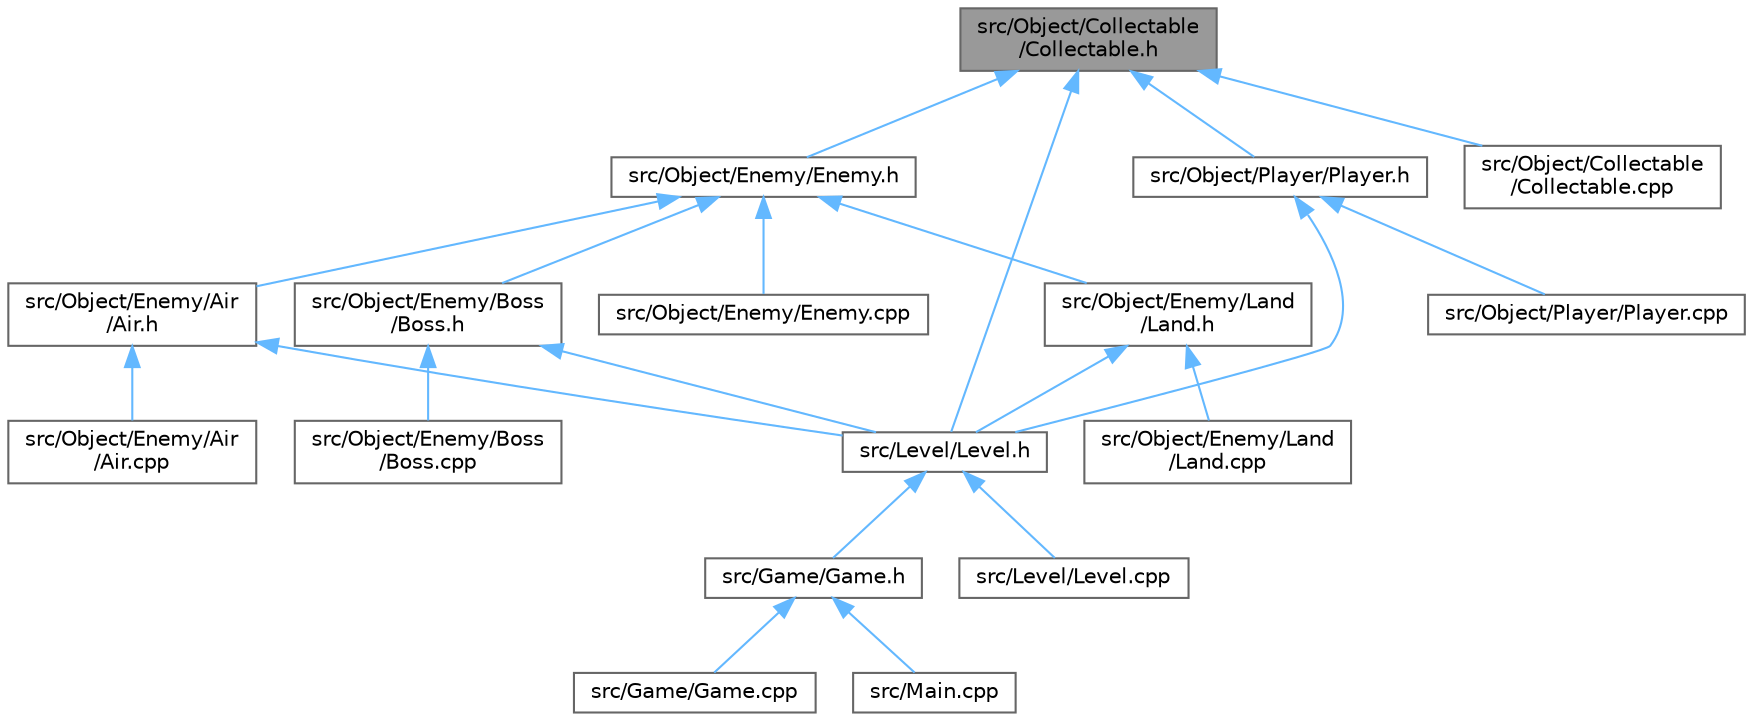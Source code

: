 digraph "src/Object/Collectable/Collectable.h"
{
 // LATEX_PDF_SIZE
  bgcolor="transparent";
  edge [fontname=Helvetica,fontsize=10,labelfontname=Helvetica,labelfontsize=10];
  node [fontname=Helvetica,fontsize=10,shape=box,height=0.2,width=0.4];
  Node1 [id="Node000001",label="src/Object/Collectable\l/Collectable.h",height=0.2,width=0.4,color="gray40", fillcolor="grey60", style="filled", fontcolor="black",tooltip=" "];
  Node1 -> Node2 [id="edge21_Node000001_Node000002",dir="back",color="steelblue1",style="solid",tooltip=" "];
  Node2 [id="Node000002",label="src/Level/Level.h",height=0.2,width=0.4,color="grey40", fillcolor="white", style="filled",URL="$_level_8h.html",tooltip=" "];
  Node2 -> Node3 [id="edge22_Node000002_Node000003",dir="back",color="steelblue1",style="solid",tooltip=" "];
  Node3 [id="Node000003",label="src/Game/Game.h",height=0.2,width=0.4,color="grey40", fillcolor="white", style="filled",URL="$_game_8h.html",tooltip=" "];
  Node3 -> Node4 [id="edge23_Node000003_Node000004",dir="back",color="steelblue1",style="solid",tooltip=" "];
  Node4 [id="Node000004",label="src/Game/Game.cpp",height=0.2,width=0.4,color="grey40", fillcolor="white", style="filled",URL="$_game_8cpp.html",tooltip=" "];
  Node3 -> Node5 [id="edge24_Node000003_Node000005",dir="back",color="steelblue1",style="solid",tooltip=" "];
  Node5 [id="Node000005",label="src/Main.cpp",height=0.2,width=0.4,color="grey40", fillcolor="white", style="filled",URL="$_main_8cpp.html",tooltip=" "];
  Node2 -> Node6 [id="edge25_Node000002_Node000006",dir="back",color="steelblue1",style="solid",tooltip=" "];
  Node6 [id="Node000006",label="src/Level/Level.cpp",height=0.2,width=0.4,color="grey40", fillcolor="white", style="filled",URL="$_level_8cpp.html",tooltip=" "];
  Node1 -> Node7 [id="edge26_Node000001_Node000007",dir="back",color="steelblue1",style="solid",tooltip=" "];
  Node7 [id="Node000007",label="src/Object/Collectable\l/Collectable.cpp",height=0.2,width=0.4,color="grey40", fillcolor="white", style="filled",URL="$_collectable_8cpp.html",tooltip=" "];
  Node1 -> Node8 [id="edge27_Node000001_Node000008",dir="back",color="steelblue1",style="solid",tooltip=" "];
  Node8 [id="Node000008",label="src/Object/Enemy/Enemy.h",height=0.2,width=0.4,color="grey40", fillcolor="white", style="filled",URL="$_enemy_8h.html",tooltip=" "];
  Node8 -> Node9 [id="edge28_Node000008_Node000009",dir="back",color="steelblue1",style="solid",tooltip=" "];
  Node9 [id="Node000009",label="src/Object/Enemy/Air\l/Air.h",height=0.2,width=0.4,color="grey40", fillcolor="white", style="filled",URL="$_air_8h.html",tooltip=" "];
  Node9 -> Node2 [id="edge29_Node000009_Node000002",dir="back",color="steelblue1",style="solid",tooltip=" "];
  Node9 -> Node10 [id="edge30_Node000009_Node000010",dir="back",color="steelblue1",style="solid",tooltip=" "];
  Node10 [id="Node000010",label="src/Object/Enemy/Air\l/Air.cpp",height=0.2,width=0.4,color="grey40", fillcolor="white", style="filled",URL="$_air_8cpp.html",tooltip=" "];
  Node8 -> Node11 [id="edge31_Node000008_Node000011",dir="back",color="steelblue1",style="solid",tooltip=" "];
  Node11 [id="Node000011",label="src/Object/Enemy/Boss\l/Boss.h",height=0.2,width=0.4,color="grey40", fillcolor="white", style="filled",URL="$_boss_8h.html",tooltip=" "];
  Node11 -> Node2 [id="edge32_Node000011_Node000002",dir="back",color="steelblue1",style="solid",tooltip=" "];
  Node11 -> Node12 [id="edge33_Node000011_Node000012",dir="back",color="steelblue1",style="solid",tooltip=" "];
  Node12 [id="Node000012",label="src/Object/Enemy/Boss\l/Boss.cpp",height=0.2,width=0.4,color="grey40", fillcolor="white", style="filled",URL="$_boss_8cpp.html",tooltip=" "];
  Node8 -> Node13 [id="edge34_Node000008_Node000013",dir="back",color="steelblue1",style="solid",tooltip=" "];
  Node13 [id="Node000013",label="src/Object/Enemy/Enemy.cpp",height=0.2,width=0.4,color="grey40", fillcolor="white", style="filled",URL="$_enemy_8cpp.html",tooltip=" "];
  Node8 -> Node14 [id="edge35_Node000008_Node000014",dir="back",color="steelblue1",style="solid",tooltip=" "];
  Node14 [id="Node000014",label="src/Object/Enemy/Land\l/Land.h",height=0.2,width=0.4,color="grey40", fillcolor="white", style="filled",URL="$_land_8h.html",tooltip=" "];
  Node14 -> Node2 [id="edge36_Node000014_Node000002",dir="back",color="steelblue1",style="solid",tooltip=" "];
  Node14 -> Node15 [id="edge37_Node000014_Node000015",dir="back",color="steelblue1",style="solid",tooltip=" "];
  Node15 [id="Node000015",label="src/Object/Enemy/Land\l/Land.cpp",height=0.2,width=0.4,color="grey40", fillcolor="white", style="filled",URL="$_land_8cpp.html",tooltip=" "];
  Node1 -> Node16 [id="edge38_Node000001_Node000016",dir="back",color="steelblue1",style="solid",tooltip=" "];
  Node16 [id="Node000016",label="src/Object/Player/Player.h",height=0.2,width=0.4,color="grey40", fillcolor="white", style="filled",URL="$_object_2_player_2_player_8h.html",tooltip=" "];
  Node16 -> Node2 [id="edge39_Node000016_Node000002",dir="back",color="steelblue1",style="solid",tooltip=" "];
  Node16 -> Node17 [id="edge40_Node000016_Node000017",dir="back",color="steelblue1",style="solid",tooltip=" "];
  Node17 [id="Node000017",label="src/Object/Player/Player.cpp",height=0.2,width=0.4,color="grey40", fillcolor="white", style="filled",URL="$_object_2_player_2_player_8cpp.html",tooltip=" "];
}
